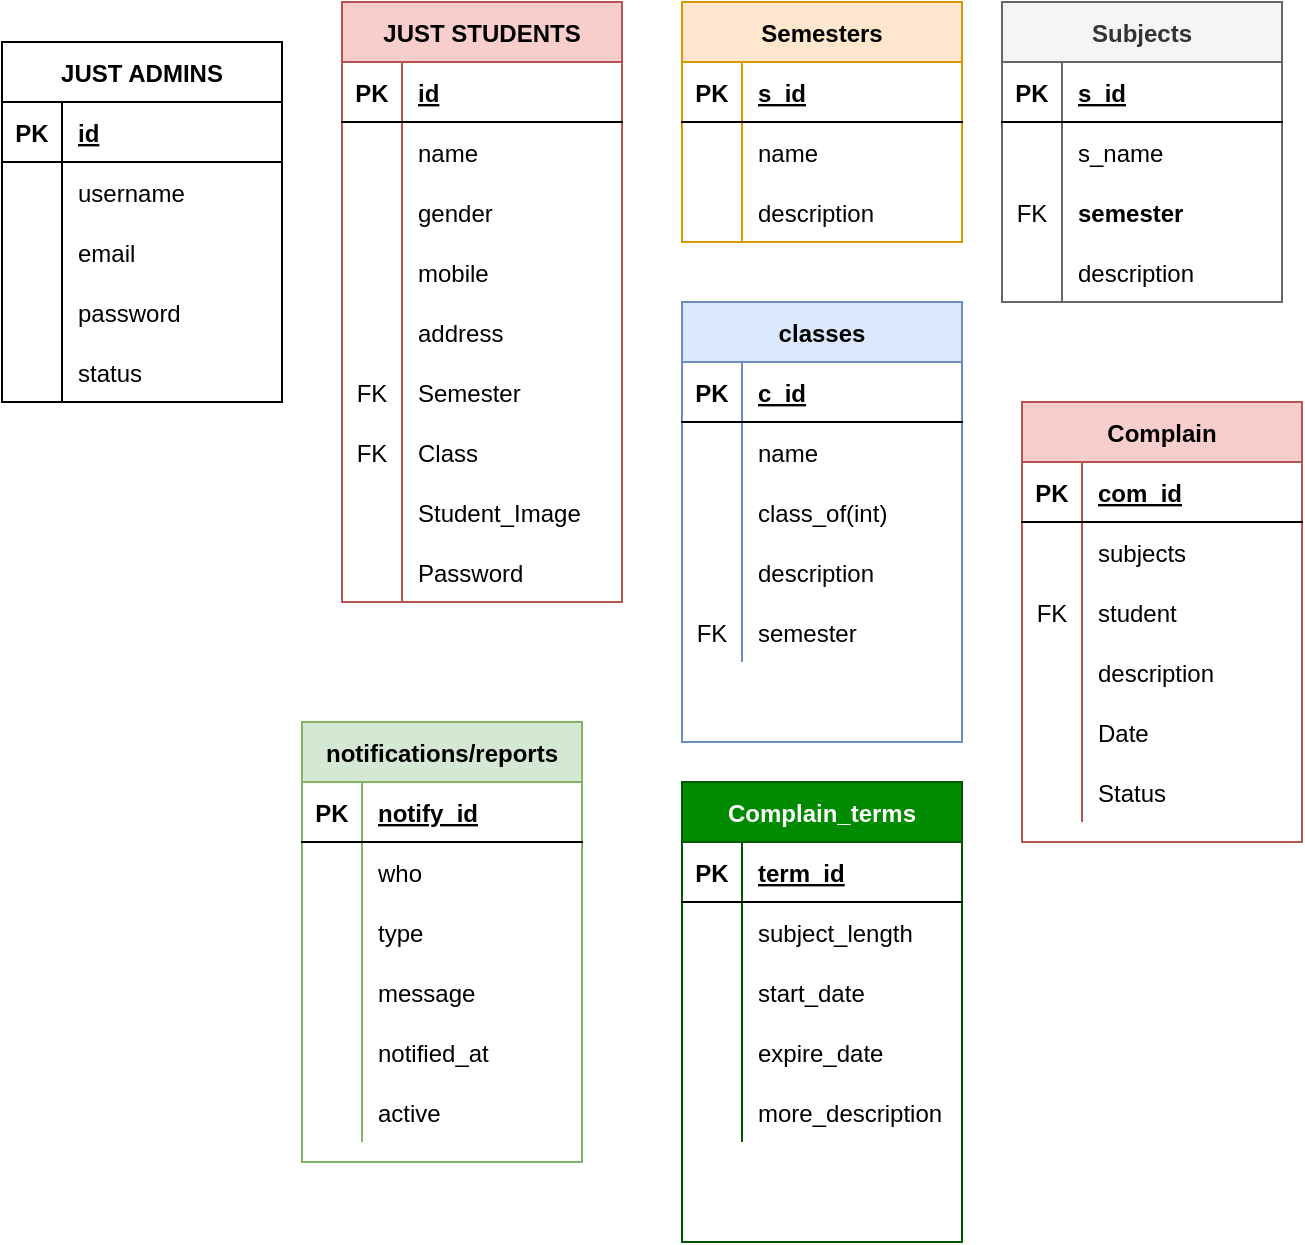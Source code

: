<mxfile version="13.9.9" type="device"><diagram id="S-SalH5EljvXPoSO_zXY" name="Page-1"><mxGraphModel dx="959" dy="417" grid="1" gridSize="10" guides="1" tooltips="1" connect="1" arrows="1" fold="1" page="1" pageScale="1" pageWidth="1920" pageHeight="1200" math="0" shadow="0"><root><mxCell id="0"/><mxCell id="1" parent="0"/><mxCell id="boMuo8fp4sV7BJHLtixJ-1" value="JUST ADMINS" style="shape=table;startSize=30;container=1;collapsible=1;childLayout=tableLayout;fixedRows=1;rowLines=0;fontStyle=1;align=center;resizeLast=1;" vertex="1" parent="1"><mxGeometry x="330" y="160" width="140" height="180" as="geometry"/></mxCell><mxCell id="boMuo8fp4sV7BJHLtixJ-2" value="" style="shape=partialRectangle;collapsible=0;dropTarget=0;pointerEvents=0;fillColor=none;top=0;left=0;bottom=1;right=0;points=[[0,0.5],[1,0.5]];portConstraint=eastwest;" vertex="1" parent="boMuo8fp4sV7BJHLtixJ-1"><mxGeometry y="30" width="140" height="30" as="geometry"/></mxCell><mxCell id="boMuo8fp4sV7BJHLtixJ-3" value="PK" style="shape=partialRectangle;connectable=0;fillColor=none;top=0;left=0;bottom=0;right=0;fontStyle=1;overflow=hidden;" vertex="1" parent="boMuo8fp4sV7BJHLtixJ-2"><mxGeometry width="30" height="30" as="geometry"/></mxCell><mxCell id="boMuo8fp4sV7BJHLtixJ-4" value="id" style="shape=partialRectangle;connectable=0;fillColor=none;top=0;left=0;bottom=0;right=0;align=left;spacingLeft=6;fontStyle=5;overflow=hidden;" vertex="1" parent="boMuo8fp4sV7BJHLtixJ-2"><mxGeometry x="30" width="110" height="30" as="geometry"/></mxCell><mxCell id="boMuo8fp4sV7BJHLtixJ-5" value="" style="shape=partialRectangle;collapsible=0;dropTarget=0;pointerEvents=0;fillColor=none;top=0;left=0;bottom=0;right=0;points=[[0,0.5],[1,0.5]];portConstraint=eastwest;" vertex="1" parent="boMuo8fp4sV7BJHLtixJ-1"><mxGeometry y="60" width="140" height="30" as="geometry"/></mxCell><mxCell id="boMuo8fp4sV7BJHLtixJ-6" value="" style="shape=partialRectangle;connectable=0;fillColor=none;top=0;left=0;bottom=0;right=0;editable=1;overflow=hidden;" vertex="1" parent="boMuo8fp4sV7BJHLtixJ-5"><mxGeometry width="30" height="30" as="geometry"/></mxCell><mxCell id="boMuo8fp4sV7BJHLtixJ-7" value="username" style="shape=partialRectangle;connectable=0;fillColor=none;top=0;left=0;bottom=0;right=0;align=left;spacingLeft=6;overflow=hidden;" vertex="1" parent="boMuo8fp4sV7BJHLtixJ-5"><mxGeometry x="30" width="110" height="30" as="geometry"/></mxCell><mxCell id="boMuo8fp4sV7BJHLtixJ-8" value="" style="shape=partialRectangle;collapsible=0;dropTarget=0;pointerEvents=0;fillColor=none;top=0;left=0;bottom=0;right=0;points=[[0,0.5],[1,0.5]];portConstraint=eastwest;" vertex="1" parent="boMuo8fp4sV7BJHLtixJ-1"><mxGeometry y="90" width="140" height="30" as="geometry"/></mxCell><mxCell id="boMuo8fp4sV7BJHLtixJ-9" value="" style="shape=partialRectangle;connectable=0;fillColor=none;top=0;left=0;bottom=0;right=0;editable=1;overflow=hidden;" vertex="1" parent="boMuo8fp4sV7BJHLtixJ-8"><mxGeometry width="30" height="30" as="geometry"/></mxCell><mxCell id="boMuo8fp4sV7BJHLtixJ-10" value="email" style="shape=partialRectangle;connectable=0;fillColor=none;top=0;left=0;bottom=0;right=0;align=left;spacingLeft=6;overflow=hidden;" vertex="1" parent="boMuo8fp4sV7BJHLtixJ-8"><mxGeometry x="30" width="110" height="30" as="geometry"/></mxCell><mxCell id="boMuo8fp4sV7BJHLtixJ-11" value="" style="shape=partialRectangle;collapsible=0;dropTarget=0;pointerEvents=0;fillColor=none;top=0;left=0;bottom=0;right=0;points=[[0,0.5],[1,0.5]];portConstraint=eastwest;" vertex="1" parent="boMuo8fp4sV7BJHLtixJ-1"><mxGeometry y="120" width="140" height="30" as="geometry"/></mxCell><mxCell id="boMuo8fp4sV7BJHLtixJ-12" value="" style="shape=partialRectangle;connectable=0;fillColor=none;top=0;left=0;bottom=0;right=0;editable=1;overflow=hidden;" vertex="1" parent="boMuo8fp4sV7BJHLtixJ-11"><mxGeometry width="30" height="30" as="geometry"/></mxCell><mxCell id="boMuo8fp4sV7BJHLtixJ-13" value="password" style="shape=partialRectangle;connectable=0;fillColor=none;top=0;left=0;bottom=0;right=0;align=left;spacingLeft=6;overflow=hidden;" vertex="1" parent="boMuo8fp4sV7BJHLtixJ-11"><mxGeometry x="30" width="110" height="30" as="geometry"/></mxCell><mxCell id="boMuo8fp4sV7BJHLtixJ-92" value="" style="shape=partialRectangle;collapsible=0;dropTarget=0;pointerEvents=0;fillColor=none;top=0;left=0;bottom=0;right=0;points=[[0,0.5],[1,0.5]];portConstraint=eastwest;" vertex="1" parent="boMuo8fp4sV7BJHLtixJ-1"><mxGeometry y="150" width="140" height="30" as="geometry"/></mxCell><mxCell id="boMuo8fp4sV7BJHLtixJ-93" value="" style="shape=partialRectangle;connectable=0;fillColor=none;top=0;left=0;bottom=0;right=0;editable=1;overflow=hidden;" vertex="1" parent="boMuo8fp4sV7BJHLtixJ-92"><mxGeometry width="30" height="30" as="geometry"/></mxCell><mxCell id="boMuo8fp4sV7BJHLtixJ-94" value="status" style="shape=partialRectangle;connectable=0;fillColor=none;top=0;left=0;bottom=0;right=0;align=left;spacingLeft=6;overflow=hidden;" vertex="1" parent="boMuo8fp4sV7BJHLtixJ-92"><mxGeometry x="30" width="110" height="30" as="geometry"/></mxCell><mxCell id="boMuo8fp4sV7BJHLtixJ-14" value="JUST STUDENTS" style="shape=table;startSize=30;container=1;collapsible=1;childLayout=tableLayout;fixedRows=1;rowLines=0;fontStyle=1;align=center;resizeLast=1;fillColor=#f8cecc;strokeColor=#b85450;" vertex="1" parent="1"><mxGeometry x="500" y="140" width="140" height="300" as="geometry"/></mxCell><mxCell id="boMuo8fp4sV7BJHLtixJ-15" value="" style="shape=partialRectangle;collapsible=0;dropTarget=0;pointerEvents=0;fillColor=none;top=0;left=0;bottom=1;right=0;points=[[0,0.5],[1,0.5]];portConstraint=eastwest;" vertex="1" parent="boMuo8fp4sV7BJHLtixJ-14"><mxGeometry y="30" width="140" height="30" as="geometry"/></mxCell><mxCell id="boMuo8fp4sV7BJHLtixJ-16" value="PK" style="shape=partialRectangle;connectable=0;fillColor=none;top=0;left=0;bottom=0;right=0;fontStyle=1;overflow=hidden;" vertex="1" parent="boMuo8fp4sV7BJHLtixJ-15"><mxGeometry width="30" height="30" as="geometry"/></mxCell><mxCell id="boMuo8fp4sV7BJHLtixJ-17" value="id" style="shape=partialRectangle;connectable=0;fillColor=none;top=0;left=0;bottom=0;right=0;align=left;spacingLeft=6;fontStyle=5;overflow=hidden;" vertex="1" parent="boMuo8fp4sV7BJHLtixJ-15"><mxGeometry x="30" width="110" height="30" as="geometry"/></mxCell><mxCell id="boMuo8fp4sV7BJHLtixJ-18" value="" style="shape=partialRectangle;collapsible=0;dropTarget=0;pointerEvents=0;fillColor=none;top=0;left=0;bottom=0;right=0;points=[[0,0.5],[1,0.5]];portConstraint=eastwest;" vertex="1" parent="boMuo8fp4sV7BJHLtixJ-14"><mxGeometry y="60" width="140" height="30" as="geometry"/></mxCell><mxCell id="boMuo8fp4sV7BJHLtixJ-19" value="" style="shape=partialRectangle;connectable=0;fillColor=none;top=0;left=0;bottom=0;right=0;editable=1;overflow=hidden;" vertex="1" parent="boMuo8fp4sV7BJHLtixJ-18"><mxGeometry width="30" height="30" as="geometry"/></mxCell><mxCell id="boMuo8fp4sV7BJHLtixJ-20" value="name" style="shape=partialRectangle;connectable=0;fillColor=none;top=0;left=0;bottom=0;right=0;align=left;spacingLeft=6;overflow=hidden;" vertex="1" parent="boMuo8fp4sV7BJHLtixJ-18"><mxGeometry x="30" width="110" height="30" as="geometry"/></mxCell><mxCell id="boMuo8fp4sV7BJHLtixJ-21" value="" style="shape=partialRectangle;collapsible=0;dropTarget=0;pointerEvents=0;fillColor=none;top=0;left=0;bottom=0;right=0;points=[[0,0.5],[1,0.5]];portConstraint=eastwest;" vertex="1" parent="boMuo8fp4sV7BJHLtixJ-14"><mxGeometry y="90" width="140" height="30" as="geometry"/></mxCell><mxCell id="boMuo8fp4sV7BJHLtixJ-22" value="" style="shape=partialRectangle;connectable=0;fillColor=none;top=0;left=0;bottom=0;right=0;editable=1;overflow=hidden;" vertex="1" parent="boMuo8fp4sV7BJHLtixJ-21"><mxGeometry width="30" height="30" as="geometry"/></mxCell><mxCell id="boMuo8fp4sV7BJHLtixJ-23" value="gender" style="shape=partialRectangle;connectable=0;fillColor=none;top=0;left=0;bottom=0;right=0;align=left;spacingLeft=6;overflow=hidden;" vertex="1" parent="boMuo8fp4sV7BJHLtixJ-21"><mxGeometry x="30" width="110" height="30" as="geometry"/></mxCell><mxCell id="boMuo8fp4sV7BJHLtixJ-24" value="" style="shape=partialRectangle;collapsible=0;dropTarget=0;pointerEvents=0;fillColor=none;top=0;left=0;bottom=0;right=0;points=[[0,0.5],[1,0.5]];portConstraint=eastwest;" vertex="1" parent="boMuo8fp4sV7BJHLtixJ-14"><mxGeometry y="120" width="140" height="30" as="geometry"/></mxCell><mxCell id="boMuo8fp4sV7BJHLtixJ-25" value="" style="shape=partialRectangle;connectable=0;fillColor=none;top=0;left=0;bottom=0;right=0;editable=1;overflow=hidden;" vertex="1" parent="boMuo8fp4sV7BJHLtixJ-24"><mxGeometry width="30" height="30" as="geometry"/></mxCell><mxCell id="boMuo8fp4sV7BJHLtixJ-26" value="mobile" style="shape=partialRectangle;connectable=0;fillColor=none;top=0;left=0;bottom=0;right=0;align=left;spacingLeft=6;overflow=hidden;" vertex="1" parent="boMuo8fp4sV7BJHLtixJ-24"><mxGeometry x="30" width="110" height="30" as="geometry"/></mxCell><mxCell id="boMuo8fp4sV7BJHLtixJ-98" value="" style="shape=partialRectangle;collapsible=0;dropTarget=0;pointerEvents=0;fillColor=none;top=0;left=0;bottom=0;right=0;points=[[0,0.5],[1,0.5]];portConstraint=eastwest;" vertex="1" parent="boMuo8fp4sV7BJHLtixJ-14"><mxGeometry y="150" width="140" height="30" as="geometry"/></mxCell><mxCell id="boMuo8fp4sV7BJHLtixJ-99" value="" style="shape=partialRectangle;connectable=0;fillColor=none;top=0;left=0;bottom=0;right=0;editable=1;overflow=hidden;" vertex="1" parent="boMuo8fp4sV7BJHLtixJ-98"><mxGeometry width="30" height="30" as="geometry"/></mxCell><mxCell id="boMuo8fp4sV7BJHLtixJ-100" value="address" style="shape=partialRectangle;connectable=0;fillColor=none;top=0;left=0;bottom=0;right=0;align=left;spacingLeft=6;overflow=hidden;" vertex="1" parent="boMuo8fp4sV7BJHLtixJ-98"><mxGeometry x="30" width="110" height="30" as="geometry"/></mxCell><mxCell id="boMuo8fp4sV7BJHLtixJ-101" value="" style="shape=partialRectangle;collapsible=0;dropTarget=0;pointerEvents=0;fillColor=none;top=0;left=0;bottom=0;right=0;points=[[0,0.5],[1,0.5]];portConstraint=eastwest;" vertex="1" parent="boMuo8fp4sV7BJHLtixJ-14"><mxGeometry y="180" width="140" height="30" as="geometry"/></mxCell><mxCell id="boMuo8fp4sV7BJHLtixJ-102" value="FK" style="shape=partialRectangle;connectable=0;fillColor=none;top=0;left=0;bottom=0;right=0;editable=1;overflow=hidden;" vertex="1" parent="boMuo8fp4sV7BJHLtixJ-101"><mxGeometry width="30" height="30" as="geometry"/></mxCell><mxCell id="boMuo8fp4sV7BJHLtixJ-103" value="Semester" style="shape=partialRectangle;connectable=0;fillColor=none;top=0;left=0;bottom=0;right=0;align=left;spacingLeft=6;overflow=hidden;" vertex="1" parent="boMuo8fp4sV7BJHLtixJ-101"><mxGeometry x="30" width="110" height="30" as="geometry"/></mxCell><mxCell id="boMuo8fp4sV7BJHLtixJ-104" value="" style="shape=partialRectangle;collapsible=0;dropTarget=0;pointerEvents=0;fillColor=none;top=0;left=0;bottom=0;right=0;points=[[0,0.5],[1,0.5]];portConstraint=eastwest;" vertex="1" parent="boMuo8fp4sV7BJHLtixJ-14"><mxGeometry y="210" width="140" height="30" as="geometry"/></mxCell><mxCell id="boMuo8fp4sV7BJHLtixJ-105" value="FK" style="shape=partialRectangle;connectable=0;fillColor=none;top=0;left=0;bottom=0;right=0;editable=1;overflow=hidden;" vertex="1" parent="boMuo8fp4sV7BJHLtixJ-104"><mxGeometry width="30" height="30" as="geometry"/></mxCell><mxCell id="boMuo8fp4sV7BJHLtixJ-106" value="Class" style="shape=partialRectangle;connectable=0;fillColor=none;top=0;left=0;bottom=0;right=0;align=left;spacingLeft=6;overflow=hidden;" vertex="1" parent="boMuo8fp4sV7BJHLtixJ-104"><mxGeometry x="30" width="110" height="30" as="geometry"/></mxCell><mxCell id="boMuo8fp4sV7BJHLtixJ-107" value="" style="shape=partialRectangle;collapsible=0;dropTarget=0;pointerEvents=0;fillColor=none;top=0;left=0;bottom=0;right=0;points=[[0,0.5],[1,0.5]];portConstraint=eastwest;" vertex="1" parent="boMuo8fp4sV7BJHLtixJ-14"><mxGeometry y="240" width="140" height="30" as="geometry"/></mxCell><mxCell id="boMuo8fp4sV7BJHLtixJ-108" value="" style="shape=partialRectangle;connectable=0;fillColor=none;top=0;left=0;bottom=0;right=0;editable=1;overflow=hidden;" vertex="1" parent="boMuo8fp4sV7BJHLtixJ-107"><mxGeometry width="30" height="30" as="geometry"/></mxCell><mxCell id="boMuo8fp4sV7BJHLtixJ-109" value="Student_Image" style="shape=partialRectangle;connectable=0;fillColor=none;top=0;left=0;bottom=0;right=0;align=left;spacingLeft=6;overflow=hidden;" vertex="1" parent="boMuo8fp4sV7BJHLtixJ-107"><mxGeometry x="30" width="110" height="30" as="geometry"/></mxCell><mxCell id="boMuo8fp4sV7BJHLtixJ-110" value="" style="shape=partialRectangle;collapsible=0;dropTarget=0;pointerEvents=0;fillColor=none;top=0;left=0;bottom=0;right=0;points=[[0,0.5],[1,0.5]];portConstraint=eastwest;" vertex="1" parent="boMuo8fp4sV7BJHLtixJ-14"><mxGeometry y="270" width="140" height="30" as="geometry"/></mxCell><mxCell id="boMuo8fp4sV7BJHLtixJ-111" value="" style="shape=partialRectangle;connectable=0;fillColor=none;top=0;left=0;bottom=0;right=0;editable=1;overflow=hidden;" vertex="1" parent="boMuo8fp4sV7BJHLtixJ-110"><mxGeometry width="30" height="30" as="geometry"/></mxCell><mxCell id="boMuo8fp4sV7BJHLtixJ-112" value="Password" style="shape=partialRectangle;connectable=0;fillColor=none;top=0;left=0;bottom=0;right=0;align=left;spacingLeft=6;overflow=hidden;" vertex="1" parent="boMuo8fp4sV7BJHLtixJ-110"><mxGeometry x="30" width="110" height="30" as="geometry"/></mxCell><mxCell id="boMuo8fp4sV7BJHLtixJ-27" value="Semesters" style="shape=table;startSize=30;container=1;collapsible=1;childLayout=tableLayout;fixedRows=1;rowLines=0;fontStyle=1;align=center;resizeLast=1;fillColor=#ffe6cc;strokeColor=#d79b00;" vertex="1" parent="1"><mxGeometry x="670" y="140" width="140" height="120" as="geometry"/></mxCell><mxCell id="boMuo8fp4sV7BJHLtixJ-28" value="" style="shape=partialRectangle;collapsible=0;dropTarget=0;pointerEvents=0;fillColor=none;top=0;left=0;bottom=1;right=0;points=[[0,0.5],[1,0.5]];portConstraint=eastwest;" vertex="1" parent="boMuo8fp4sV7BJHLtixJ-27"><mxGeometry y="30" width="140" height="30" as="geometry"/></mxCell><mxCell id="boMuo8fp4sV7BJHLtixJ-29" value="PK" style="shape=partialRectangle;connectable=0;fillColor=none;top=0;left=0;bottom=0;right=0;fontStyle=1;overflow=hidden;" vertex="1" parent="boMuo8fp4sV7BJHLtixJ-28"><mxGeometry width="30" height="30" as="geometry"/></mxCell><mxCell id="boMuo8fp4sV7BJHLtixJ-30" value="s_id" style="shape=partialRectangle;connectable=0;fillColor=none;top=0;left=0;bottom=0;right=0;align=left;spacingLeft=6;fontStyle=5;overflow=hidden;" vertex="1" parent="boMuo8fp4sV7BJHLtixJ-28"><mxGeometry x="30" width="110" height="30" as="geometry"/></mxCell><mxCell id="boMuo8fp4sV7BJHLtixJ-31" value="" style="shape=partialRectangle;collapsible=0;dropTarget=0;pointerEvents=0;fillColor=none;top=0;left=0;bottom=0;right=0;points=[[0,0.5],[1,0.5]];portConstraint=eastwest;" vertex="1" parent="boMuo8fp4sV7BJHLtixJ-27"><mxGeometry y="60" width="140" height="30" as="geometry"/></mxCell><mxCell id="boMuo8fp4sV7BJHLtixJ-32" value="" style="shape=partialRectangle;connectable=0;fillColor=none;top=0;left=0;bottom=0;right=0;editable=1;overflow=hidden;" vertex="1" parent="boMuo8fp4sV7BJHLtixJ-31"><mxGeometry width="30" height="30" as="geometry"/></mxCell><mxCell id="boMuo8fp4sV7BJHLtixJ-33" value="name" style="shape=partialRectangle;connectable=0;fillColor=none;top=0;left=0;bottom=0;right=0;align=left;spacingLeft=6;overflow=hidden;" vertex="1" parent="boMuo8fp4sV7BJHLtixJ-31"><mxGeometry x="30" width="110" height="30" as="geometry"/></mxCell><mxCell id="boMuo8fp4sV7BJHLtixJ-34" value="" style="shape=partialRectangle;collapsible=0;dropTarget=0;pointerEvents=0;fillColor=none;top=0;left=0;bottom=0;right=0;points=[[0,0.5],[1,0.5]];portConstraint=eastwest;" vertex="1" parent="boMuo8fp4sV7BJHLtixJ-27"><mxGeometry y="90" width="140" height="30" as="geometry"/></mxCell><mxCell id="boMuo8fp4sV7BJHLtixJ-35" value="" style="shape=partialRectangle;connectable=0;fillColor=none;top=0;left=0;bottom=0;right=0;editable=1;overflow=hidden;" vertex="1" parent="boMuo8fp4sV7BJHLtixJ-34"><mxGeometry width="30" height="30" as="geometry"/></mxCell><mxCell id="boMuo8fp4sV7BJHLtixJ-36" value="description" style="shape=partialRectangle;connectable=0;fillColor=none;top=0;left=0;bottom=0;right=0;align=left;spacingLeft=6;overflow=hidden;" vertex="1" parent="boMuo8fp4sV7BJHLtixJ-34"><mxGeometry x="30" width="110" height="30" as="geometry"/></mxCell><mxCell id="boMuo8fp4sV7BJHLtixJ-40" value="Subjects" style="shape=table;startSize=30;container=1;collapsible=1;childLayout=tableLayout;fixedRows=1;rowLines=0;fontStyle=1;align=center;resizeLast=1;fillColor=#f5f5f5;strokeColor=#666666;fontColor=#333333;" vertex="1" parent="1"><mxGeometry x="830" y="140" width="140" height="150" as="geometry"/></mxCell><mxCell id="boMuo8fp4sV7BJHLtixJ-41" value="" style="shape=partialRectangle;collapsible=0;dropTarget=0;pointerEvents=0;fillColor=none;top=0;left=0;bottom=1;right=0;points=[[0,0.5],[1,0.5]];portConstraint=eastwest;" vertex="1" parent="boMuo8fp4sV7BJHLtixJ-40"><mxGeometry y="30" width="140" height="30" as="geometry"/></mxCell><mxCell id="boMuo8fp4sV7BJHLtixJ-42" value="PK" style="shape=partialRectangle;connectable=0;fillColor=none;top=0;left=0;bottom=0;right=0;fontStyle=1;overflow=hidden;" vertex="1" parent="boMuo8fp4sV7BJHLtixJ-41"><mxGeometry width="30" height="30" as="geometry"/></mxCell><mxCell id="boMuo8fp4sV7BJHLtixJ-43" value="s_id" style="shape=partialRectangle;connectable=0;fillColor=none;top=0;left=0;bottom=0;right=0;align=left;spacingLeft=6;fontStyle=5;overflow=hidden;" vertex="1" parent="boMuo8fp4sV7BJHLtixJ-41"><mxGeometry x="30" width="110" height="30" as="geometry"/></mxCell><mxCell id="boMuo8fp4sV7BJHLtixJ-44" value="" style="shape=partialRectangle;collapsible=0;dropTarget=0;pointerEvents=0;fillColor=none;top=0;left=0;bottom=0;right=0;points=[[0,0.5],[1,0.5]];portConstraint=eastwest;" vertex="1" parent="boMuo8fp4sV7BJHLtixJ-40"><mxGeometry y="60" width="140" height="30" as="geometry"/></mxCell><mxCell id="boMuo8fp4sV7BJHLtixJ-45" value="" style="shape=partialRectangle;connectable=0;fillColor=none;top=0;left=0;bottom=0;right=0;editable=1;overflow=hidden;" vertex="1" parent="boMuo8fp4sV7BJHLtixJ-44"><mxGeometry width="30" height="30" as="geometry"/></mxCell><mxCell id="boMuo8fp4sV7BJHLtixJ-46" value="s_name" style="shape=partialRectangle;connectable=0;fillColor=none;top=0;left=0;bottom=0;right=0;align=left;spacingLeft=6;overflow=hidden;" vertex="1" parent="boMuo8fp4sV7BJHLtixJ-44"><mxGeometry x="30" width="110" height="30" as="geometry"/></mxCell><mxCell id="boMuo8fp4sV7BJHLtixJ-47" value="" style="shape=partialRectangle;collapsible=0;dropTarget=0;pointerEvents=0;fillColor=none;top=0;left=0;bottom=0;right=0;points=[[0,0.5],[1,0.5]];portConstraint=eastwest;" vertex="1" parent="boMuo8fp4sV7BJHLtixJ-40"><mxGeometry y="90" width="140" height="30" as="geometry"/></mxCell><mxCell id="boMuo8fp4sV7BJHLtixJ-48" value="FK" style="shape=partialRectangle;connectable=0;fillColor=none;top=0;left=0;bottom=0;right=0;editable=1;overflow=hidden;" vertex="1" parent="boMuo8fp4sV7BJHLtixJ-47"><mxGeometry width="30" height="30" as="geometry"/></mxCell><mxCell id="boMuo8fp4sV7BJHLtixJ-49" value="semester" style="shape=partialRectangle;connectable=0;fillColor=none;top=0;left=0;bottom=0;right=0;align=left;spacingLeft=6;overflow=hidden;fontStyle=1" vertex="1" parent="boMuo8fp4sV7BJHLtixJ-47"><mxGeometry x="30" width="110" height="30" as="geometry"/></mxCell><mxCell id="boMuo8fp4sV7BJHLtixJ-126" value="" style="shape=partialRectangle;collapsible=0;dropTarget=0;pointerEvents=0;fillColor=none;top=0;left=0;bottom=0;right=0;points=[[0,0.5],[1,0.5]];portConstraint=eastwest;" vertex="1" parent="boMuo8fp4sV7BJHLtixJ-40"><mxGeometry y="120" width="140" height="30" as="geometry"/></mxCell><mxCell id="boMuo8fp4sV7BJHLtixJ-127" value="" style="shape=partialRectangle;connectable=0;fillColor=none;top=0;left=0;bottom=0;right=0;editable=1;overflow=hidden;" vertex="1" parent="boMuo8fp4sV7BJHLtixJ-126"><mxGeometry width="30" height="30" as="geometry"/></mxCell><mxCell id="boMuo8fp4sV7BJHLtixJ-128" value="description" style="shape=partialRectangle;connectable=0;fillColor=none;top=0;left=0;bottom=0;right=0;align=left;spacingLeft=6;overflow=hidden;" vertex="1" parent="boMuo8fp4sV7BJHLtixJ-126"><mxGeometry x="30" width="110" height="30" as="geometry"/></mxCell><mxCell id="boMuo8fp4sV7BJHLtixJ-79" value="Complain" style="shape=table;startSize=30;container=1;collapsible=1;childLayout=tableLayout;fixedRows=1;rowLines=0;fontStyle=1;align=center;resizeLast=1;fillColor=#f8cecc;strokeColor=#b85450;" vertex="1" parent="1"><mxGeometry x="840" y="340" width="140" height="220" as="geometry"/></mxCell><mxCell id="boMuo8fp4sV7BJHLtixJ-80" value="" style="shape=partialRectangle;collapsible=0;dropTarget=0;pointerEvents=0;fillColor=none;top=0;left=0;bottom=1;right=0;points=[[0,0.5],[1,0.5]];portConstraint=eastwest;" vertex="1" parent="boMuo8fp4sV7BJHLtixJ-79"><mxGeometry y="30" width="140" height="30" as="geometry"/></mxCell><mxCell id="boMuo8fp4sV7BJHLtixJ-81" value="PK" style="shape=partialRectangle;connectable=0;fillColor=none;top=0;left=0;bottom=0;right=0;fontStyle=1;overflow=hidden;" vertex="1" parent="boMuo8fp4sV7BJHLtixJ-80"><mxGeometry width="30" height="30" as="geometry"/></mxCell><mxCell id="boMuo8fp4sV7BJHLtixJ-82" value="com_id" style="shape=partialRectangle;connectable=0;fillColor=none;top=0;left=0;bottom=0;right=0;align=left;spacingLeft=6;fontStyle=5;overflow=hidden;" vertex="1" parent="boMuo8fp4sV7BJHLtixJ-80"><mxGeometry x="30" width="110" height="30" as="geometry"/></mxCell><mxCell id="boMuo8fp4sV7BJHLtixJ-83" value="" style="shape=partialRectangle;collapsible=0;dropTarget=0;pointerEvents=0;fillColor=none;top=0;left=0;bottom=0;right=0;points=[[0,0.5],[1,0.5]];portConstraint=eastwest;" vertex="1" parent="boMuo8fp4sV7BJHLtixJ-79"><mxGeometry y="60" width="140" height="30" as="geometry"/></mxCell><mxCell id="boMuo8fp4sV7BJHLtixJ-84" value="" style="shape=partialRectangle;connectable=0;fillColor=none;top=0;left=0;bottom=0;right=0;editable=1;overflow=hidden;" vertex="1" parent="boMuo8fp4sV7BJHLtixJ-83"><mxGeometry width="30" height="30" as="geometry"/></mxCell><mxCell id="boMuo8fp4sV7BJHLtixJ-85" value="subjects" style="shape=partialRectangle;connectable=0;fillColor=none;top=0;left=0;bottom=0;right=0;align=left;spacingLeft=6;overflow=hidden;" vertex="1" parent="boMuo8fp4sV7BJHLtixJ-83"><mxGeometry x="30" width="110" height="30" as="geometry"/></mxCell><mxCell id="boMuo8fp4sV7BJHLtixJ-86" value="" style="shape=partialRectangle;collapsible=0;dropTarget=0;pointerEvents=0;fillColor=none;top=0;left=0;bottom=0;right=0;points=[[0,0.5],[1,0.5]];portConstraint=eastwest;" vertex="1" parent="boMuo8fp4sV7BJHLtixJ-79"><mxGeometry y="90" width="140" height="30" as="geometry"/></mxCell><mxCell id="boMuo8fp4sV7BJHLtixJ-87" value="FK" style="shape=partialRectangle;connectable=0;fillColor=none;top=0;left=0;bottom=0;right=0;editable=1;overflow=hidden;" vertex="1" parent="boMuo8fp4sV7BJHLtixJ-86"><mxGeometry width="30" height="30" as="geometry"/></mxCell><mxCell id="boMuo8fp4sV7BJHLtixJ-88" value="student" style="shape=partialRectangle;connectable=0;fillColor=none;top=0;left=0;bottom=0;right=0;align=left;spacingLeft=6;overflow=hidden;" vertex="1" parent="boMuo8fp4sV7BJHLtixJ-86"><mxGeometry x="30" width="110" height="30" as="geometry"/></mxCell><mxCell id="boMuo8fp4sV7BJHLtixJ-89" value="" style="shape=partialRectangle;collapsible=0;dropTarget=0;pointerEvents=0;fillColor=none;top=0;left=0;bottom=0;right=0;points=[[0,0.5],[1,0.5]];portConstraint=eastwest;" vertex="1" parent="boMuo8fp4sV7BJHLtixJ-79"><mxGeometry y="120" width="140" height="30" as="geometry"/></mxCell><mxCell id="boMuo8fp4sV7BJHLtixJ-90" value="" style="shape=partialRectangle;connectable=0;fillColor=none;top=0;left=0;bottom=0;right=0;editable=1;overflow=hidden;" vertex="1" parent="boMuo8fp4sV7BJHLtixJ-89"><mxGeometry width="30" height="30" as="geometry"/></mxCell><mxCell id="boMuo8fp4sV7BJHLtixJ-91" value="description" style="shape=partialRectangle;connectable=0;fillColor=none;top=0;left=0;bottom=0;right=0;align=left;spacingLeft=6;overflow=hidden;" vertex="1" parent="boMuo8fp4sV7BJHLtixJ-89"><mxGeometry x="30" width="110" height="30" as="geometry"/></mxCell><mxCell id="boMuo8fp4sV7BJHLtixJ-170" value="" style="shape=partialRectangle;collapsible=0;dropTarget=0;pointerEvents=0;fillColor=none;top=0;left=0;bottom=0;right=0;points=[[0,0.5],[1,0.5]];portConstraint=eastwest;" vertex="1" parent="boMuo8fp4sV7BJHLtixJ-79"><mxGeometry y="150" width="140" height="30" as="geometry"/></mxCell><mxCell id="boMuo8fp4sV7BJHLtixJ-171" value="" style="shape=partialRectangle;connectable=0;fillColor=none;top=0;left=0;bottom=0;right=0;editable=1;overflow=hidden;" vertex="1" parent="boMuo8fp4sV7BJHLtixJ-170"><mxGeometry width="30" height="30" as="geometry"/></mxCell><mxCell id="boMuo8fp4sV7BJHLtixJ-172" value="Date" style="shape=partialRectangle;connectable=0;fillColor=none;top=0;left=0;bottom=0;right=0;align=left;spacingLeft=6;overflow=hidden;" vertex="1" parent="boMuo8fp4sV7BJHLtixJ-170"><mxGeometry x="30" width="110" height="30" as="geometry"/></mxCell><mxCell id="boMuo8fp4sV7BJHLtixJ-173" value="" style="shape=partialRectangle;collapsible=0;dropTarget=0;pointerEvents=0;fillColor=none;top=0;left=0;bottom=0;right=0;points=[[0,0.5],[1,0.5]];portConstraint=eastwest;" vertex="1" parent="boMuo8fp4sV7BJHLtixJ-79"><mxGeometry y="180" width="140" height="30" as="geometry"/></mxCell><mxCell id="boMuo8fp4sV7BJHLtixJ-174" value="" style="shape=partialRectangle;connectable=0;fillColor=none;top=0;left=0;bottom=0;right=0;editable=1;overflow=hidden;" vertex="1" parent="boMuo8fp4sV7BJHLtixJ-173"><mxGeometry width="30" height="30" as="geometry"/></mxCell><mxCell id="boMuo8fp4sV7BJHLtixJ-175" value="Status" style="shape=partialRectangle;connectable=0;fillColor=none;top=0;left=0;bottom=0;right=0;align=left;spacingLeft=6;overflow=hidden;" vertex="1" parent="boMuo8fp4sV7BJHLtixJ-173"><mxGeometry x="30" width="110" height="30" as="geometry"/></mxCell><mxCell id="boMuo8fp4sV7BJHLtixJ-113" value="classes" style="shape=table;startSize=30;container=1;collapsible=1;childLayout=tableLayout;fixedRows=1;rowLines=0;fontStyle=1;align=center;resizeLast=1;fillColor=#dae8fc;strokeColor=#6c8ebf;" vertex="1" parent="1"><mxGeometry x="670" y="290" width="140" height="220" as="geometry"/></mxCell><mxCell id="boMuo8fp4sV7BJHLtixJ-114" value="" style="shape=partialRectangle;collapsible=0;dropTarget=0;pointerEvents=0;fillColor=none;top=0;left=0;bottom=1;right=0;points=[[0,0.5],[1,0.5]];portConstraint=eastwest;" vertex="1" parent="boMuo8fp4sV7BJHLtixJ-113"><mxGeometry y="30" width="140" height="30" as="geometry"/></mxCell><mxCell id="boMuo8fp4sV7BJHLtixJ-115" value="PK" style="shape=partialRectangle;connectable=0;fillColor=none;top=0;left=0;bottom=0;right=0;fontStyle=1;overflow=hidden;" vertex="1" parent="boMuo8fp4sV7BJHLtixJ-114"><mxGeometry width="30" height="30" as="geometry"/></mxCell><mxCell id="boMuo8fp4sV7BJHLtixJ-116" value="c_id" style="shape=partialRectangle;connectable=0;fillColor=none;top=0;left=0;bottom=0;right=0;align=left;spacingLeft=6;fontStyle=5;overflow=hidden;" vertex="1" parent="boMuo8fp4sV7BJHLtixJ-114"><mxGeometry x="30" width="110" height="30" as="geometry"/></mxCell><mxCell id="boMuo8fp4sV7BJHLtixJ-117" value="" style="shape=partialRectangle;collapsible=0;dropTarget=0;pointerEvents=0;fillColor=none;top=0;left=0;bottom=0;right=0;points=[[0,0.5],[1,0.5]];portConstraint=eastwest;" vertex="1" parent="boMuo8fp4sV7BJHLtixJ-113"><mxGeometry y="60" width="140" height="30" as="geometry"/></mxCell><mxCell id="boMuo8fp4sV7BJHLtixJ-118" value="" style="shape=partialRectangle;connectable=0;fillColor=none;top=0;left=0;bottom=0;right=0;editable=1;overflow=hidden;" vertex="1" parent="boMuo8fp4sV7BJHLtixJ-117"><mxGeometry width="30" height="30" as="geometry"/></mxCell><mxCell id="boMuo8fp4sV7BJHLtixJ-119" value="name" style="shape=partialRectangle;connectable=0;fillColor=none;top=0;left=0;bottom=0;right=0;align=left;spacingLeft=6;overflow=hidden;" vertex="1" parent="boMuo8fp4sV7BJHLtixJ-117"><mxGeometry x="30" width="110" height="30" as="geometry"/></mxCell><mxCell id="boMuo8fp4sV7BJHLtixJ-120" value="" style="shape=partialRectangle;collapsible=0;dropTarget=0;pointerEvents=0;fillColor=none;top=0;left=0;bottom=0;right=0;points=[[0,0.5],[1,0.5]];portConstraint=eastwest;" vertex="1" parent="boMuo8fp4sV7BJHLtixJ-113"><mxGeometry y="90" width="140" height="30" as="geometry"/></mxCell><mxCell id="boMuo8fp4sV7BJHLtixJ-121" value="" style="shape=partialRectangle;connectable=0;fillColor=none;top=0;left=0;bottom=0;right=0;editable=1;overflow=hidden;" vertex="1" parent="boMuo8fp4sV7BJHLtixJ-120"><mxGeometry width="30" height="30" as="geometry"/></mxCell><mxCell id="boMuo8fp4sV7BJHLtixJ-122" value="class_of(int)" style="shape=partialRectangle;connectable=0;fillColor=none;top=0;left=0;bottom=0;right=0;align=left;spacingLeft=6;overflow=hidden;" vertex="1" parent="boMuo8fp4sV7BJHLtixJ-120"><mxGeometry x="30" width="110" height="30" as="geometry"/></mxCell><mxCell id="boMuo8fp4sV7BJHLtixJ-123" value="" style="shape=partialRectangle;collapsible=0;dropTarget=0;pointerEvents=0;fillColor=none;top=0;left=0;bottom=0;right=0;points=[[0,0.5],[1,0.5]];portConstraint=eastwest;" vertex="1" parent="boMuo8fp4sV7BJHLtixJ-113"><mxGeometry y="120" width="140" height="30" as="geometry"/></mxCell><mxCell id="boMuo8fp4sV7BJHLtixJ-124" value="" style="shape=partialRectangle;connectable=0;fillColor=none;top=0;left=0;bottom=0;right=0;editable=1;overflow=hidden;" vertex="1" parent="boMuo8fp4sV7BJHLtixJ-123"><mxGeometry width="30" height="30" as="geometry"/></mxCell><mxCell id="boMuo8fp4sV7BJHLtixJ-125" value="description" style="shape=partialRectangle;connectable=0;fillColor=none;top=0;left=0;bottom=0;right=0;align=left;spacingLeft=6;overflow=hidden;" vertex="1" parent="boMuo8fp4sV7BJHLtixJ-123"><mxGeometry x="30" width="110" height="30" as="geometry"/></mxCell><mxCell id="boMuo8fp4sV7BJHLtixJ-167" value="" style="shape=partialRectangle;collapsible=0;dropTarget=0;pointerEvents=0;fillColor=none;top=0;left=0;bottom=0;right=0;points=[[0,0.5],[1,0.5]];portConstraint=eastwest;" vertex="1" parent="boMuo8fp4sV7BJHLtixJ-113"><mxGeometry y="150" width="140" height="30" as="geometry"/></mxCell><mxCell id="boMuo8fp4sV7BJHLtixJ-168" value="FK" style="shape=partialRectangle;connectable=0;fillColor=none;top=0;left=0;bottom=0;right=0;editable=1;overflow=hidden;" vertex="1" parent="boMuo8fp4sV7BJHLtixJ-167"><mxGeometry width="30" height="30" as="geometry"/></mxCell><mxCell id="boMuo8fp4sV7BJHLtixJ-169" value="semester" style="shape=partialRectangle;connectable=0;fillColor=none;top=0;left=0;bottom=0;right=0;align=left;spacingLeft=6;overflow=hidden;" vertex="1" parent="boMuo8fp4sV7BJHLtixJ-167"><mxGeometry x="30" width="110" height="30" as="geometry"/></mxCell><mxCell id="boMuo8fp4sV7BJHLtixJ-129" value="Complain_terms" style="shape=table;startSize=30;container=1;collapsible=1;childLayout=tableLayout;fixedRows=1;rowLines=0;fontStyle=1;align=center;resizeLast=1;fillColor=#008a00;strokeColor=#005700;fontColor=#ffffff;" vertex="1" parent="1"><mxGeometry x="670" y="530" width="140" height="230" as="geometry"/></mxCell><mxCell id="boMuo8fp4sV7BJHLtixJ-130" value="" style="shape=partialRectangle;collapsible=0;dropTarget=0;pointerEvents=0;fillColor=none;top=0;left=0;bottom=1;right=0;points=[[0,0.5],[1,0.5]];portConstraint=eastwest;" vertex="1" parent="boMuo8fp4sV7BJHLtixJ-129"><mxGeometry y="30" width="140" height="30" as="geometry"/></mxCell><mxCell id="boMuo8fp4sV7BJHLtixJ-131" value="PK" style="shape=partialRectangle;connectable=0;fillColor=none;top=0;left=0;bottom=0;right=0;fontStyle=1;overflow=hidden;" vertex="1" parent="boMuo8fp4sV7BJHLtixJ-130"><mxGeometry width="30" height="30" as="geometry"/></mxCell><mxCell id="boMuo8fp4sV7BJHLtixJ-132" value="term_id" style="shape=partialRectangle;connectable=0;fillColor=none;top=0;left=0;bottom=0;right=0;align=left;spacingLeft=6;fontStyle=5;overflow=hidden;" vertex="1" parent="boMuo8fp4sV7BJHLtixJ-130"><mxGeometry x="30" width="110" height="30" as="geometry"/></mxCell><mxCell id="boMuo8fp4sV7BJHLtixJ-133" value="" style="shape=partialRectangle;collapsible=0;dropTarget=0;pointerEvents=0;fillColor=none;top=0;left=0;bottom=0;right=0;points=[[0,0.5],[1,0.5]];portConstraint=eastwest;" vertex="1" parent="boMuo8fp4sV7BJHLtixJ-129"><mxGeometry y="60" width="140" height="30" as="geometry"/></mxCell><mxCell id="boMuo8fp4sV7BJHLtixJ-134" value="" style="shape=partialRectangle;connectable=0;fillColor=none;top=0;left=0;bottom=0;right=0;editable=1;overflow=hidden;" vertex="1" parent="boMuo8fp4sV7BJHLtixJ-133"><mxGeometry width="30" height="30" as="geometry"/></mxCell><mxCell id="boMuo8fp4sV7BJHLtixJ-135" value="subject_length" style="shape=partialRectangle;connectable=0;fillColor=none;top=0;left=0;bottom=0;right=0;align=left;spacingLeft=6;overflow=hidden;" vertex="1" parent="boMuo8fp4sV7BJHLtixJ-133"><mxGeometry x="30" width="110" height="30" as="geometry"/></mxCell><mxCell id="boMuo8fp4sV7BJHLtixJ-136" value="" style="shape=partialRectangle;collapsible=0;dropTarget=0;pointerEvents=0;fillColor=none;top=0;left=0;bottom=0;right=0;points=[[0,0.5],[1,0.5]];portConstraint=eastwest;" vertex="1" parent="boMuo8fp4sV7BJHLtixJ-129"><mxGeometry y="90" width="140" height="30" as="geometry"/></mxCell><mxCell id="boMuo8fp4sV7BJHLtixJ-137" value="" style="shape=partialRectangle;connectable=0;fillColor=none;top=0;left=0;bottom=0;right=0;editable=1;overflow=hidden;" vertex="1" parent="boMuo8fp4sV7BJHLtixJ-136"><mxGeometry width="30" height="30" as="geometry"/></mxCell><mxCell id="boMuo8fp4sV7BJHLtixJ-138" value="start_date" style="shape=partialRectangle;connectable=0;fillColor=none;top=0;left=0;bottom=0;right=0;align=left;spacingLeft=6;overflow=hidden;" vertex="1" parent="boMuo8fp4sV7BJHLtixJ-136"><mxGeometry x="30" width="110" height="30" as="geometry"/></mxCell><mxCell id="boMuo8fp4sV7BJHLtixJ-139" value="" style="shape=partialRectangle;collapsible=0;dropTarget=0;pointerEvents=0;fillColor=none;top=0;left=0;bottom=0;right=0;points=[[0,0.5],[1,0.5]];portConstraint=eastwest;" vertex="1" parent="boMuo8fp4sV7BJHLtixJ-129"><mxGeometry y="120" width="140" height="30" as="geometry"/></mxCell><mxCell id="boMuo8fp4sV7BJHLtixJ-140" value="" style="shape=partialRectangle;connectable=0;fillColor=none;top=0;left=0;bottom=0;right=0;editable=1;overflow=hidden;" vertex="1" parent="boMuo8fp4sV7BJHLtixJ-139"><mxGeometry width="30" height="30" as="geometry"/></mxCell><mxCell id="boMuo8fp4sV7BJHLtixJ-141" value="expire_date" style="shape=partialRectangle;connectable=0;fillColor=none;top=0;left=0;bottom=0;right=0;align=left;spacingLeft=6;overflow=hidden;" vertex="1" parent="boMuo8fp4sV7BJHLtixJ-139"><mxGeometry x="30" width="110" height="30" as="geometry"/></mxCell><mxCell id="boMuo8fp4sV7BJHLtixJ-142" value="" style="shape=partialRectangle;collapsible=0;dropTarget=0;pointerEvents=0;fillColor=none;top=0;left=0;bottom=0;right=0;points=[[0,0.5],[1,0.5]];portConstraint=eastwest;" vertex="1" parent="boMuo8fp4sV7BJHLtixJ-129"><mxGeometry y="150" width="140" height="30" as="geometry"/></mxCell><mxCell id="boMuo8fp4sV7BJHLtixJ-143" value="" style="shape=partialRectangle;connectable=0;fillColor=none;top=0;left=0;bottom=0;right=0;editable=1;overflow=hidden;" vertex="1" parent="boMuo8fp4sV7BJHLtixJ-142"><mxGeometry width="30" height="30" as="geometry"/></mxCell><mxCell id="boMuo8fp4sV7BJHLtixJ-144" value="more_description" style="shape=partialRectangle;connectable=0;fillColor=none;top=0;left=0;bottom=0;right=0;align=left;spacingLeft=6;overflow=hidden;" vertex="1" parent="boMuo8fp4sV7BJHLtixJ-142"><mxGeometry x="30" width="110" height="30" as="geometry"/></mxCell><mxCell id="boMuo8fp4sV7BJHLtixJ-148" value="notifications/reports" style="shape=table;startSize=30;container=1;collapsible=1;childLayout=tableLayout;fixedRows=1;rowLines=0;fontStyle=1;align=center;resizeLast=1;fillColor=#d5e8d4;strokeColor=#82b366;" vertex="1" parent="1"><mxGeometry x="480" y="500" width="140" height="220" as="geometry"/></mxCell><mxCell id="boMuo8fp4sV7BJHLtixJ-149" value="" style="shape=partialRectangle;collapsible=0;dropTarget=0;pointerEvents=0;fillColor=none;top=0;left=0;bottom=1;right=0;points=[[0,0.5],[1,0.5]];portConstraint=eastwest;" vertex="1" parent="boMuo8fp4sV7BJHLtixJ-148"><mxGeometry y="30" width="140" height="30" as="geometry"/></mxCell><mxCell id="boMuo8fp4sV7BJHLtixJ-150" value="PK" style="shape=partialRectangle;connectable=0;fillColor=none;top=0;left=0;bottom=0;right=0;fontStyle=1;overflow=hidden;" vertex="1" parent="boMuo8fp4sV7BJHLtixJ-149"><mxGeometry width="30" height="30" as="geometry"/></mxCell><mxCell id="boMuo8fp4sV7BJHLtixJ-151" value="notify_id" style="shape=partialRectangle;connectable=0;fillColor=none;top=0;left=0;bottom=0;right=0;align=left;spacingLeft=6;fontStyle=5;overflow=hidden;" vertex="1" parent="boMuo8fp4sV7BJHLtixJ-149"><mxGeometry x="30" width="110" height="30" as="geometry"/></mxCell><mxCell id="boMuo8fp4sV7BJHLtixJ-152" value="" style="shape=partialRectangle;collapsible=0;dropTarget=0;pointerEvents=0;fillColor=none;top=0;left=0;bottom=0;right=0;points=[[0,0.5],[1,0.5]];portConstraint=eastwest;" vertex="1" parent="boMuo8fp4sV7BJHLtixJ-148"><mxGeometry y="60" width="140" height="30" as="geometry"/></mxCell><mxCell id="boMuo8fp4sV7BJHLtixJ-153" value="" style="shape=partialRectangle;connectable=0;fillColor=none;top=0;left=0;bottom=0;right=0;editable=1;overflow=hidden;" vertex="1" parent="boMuo8fp4sV7BJHLtixJ-152"><mxGeometry width="30" height="30" as="geometry"/></mxCell><mxCell id="boMuo8fp4sV7BJHLtixJ-154" value="who" style="shape=partialRectangle;connectable=0;fillColor=none;top=0;left=0;bottom=0;right=0;align=left;spacingLeft=6;overflow=hidden;" vertex="1" parent="boMuo8fp4sV7BJHLtixJ-152"><mxGeometry x="30" width="110" height="30" as="geometry"/></mxCell><mxCell id="boMuo8fp4sV7BJHLtixJ-155" value="" style="shape=partialRectangle;collapsible=0;dropTarget=0;pointerEvents=0;fillColor=none;top=0;left=0;bottom=0;right=0;points=[[0,0.5],[1,0.5]];portConstraint=eastwest;" vertex="1" parent="boMuo8fp4sV7BJHLtixJ-148"><mxGeometry y="90" width="140" height="30" as="geometry"/></mxCell><mxCell id="boMuo8fp4sV7BJHLtixJ-156" value="" style="shape=partialRectangle;connectable=0;fillColor=none;top=0;left=0;bottom=0;right=0;editable=1;overflow=hidden;" vertex="1" parent="boMuo8fp4sV7BJHLtixJ-155"><mxGeometry width="30" height="30" as="geometry"/></mxCell><mxCell id="boMuo8fp4sV7BJHLtixJ-157" value="type" style="shape=partialRectangle;connectable=0;fillColor=none;top=0;left=0;bottom=0;right=0;align=left;spacingLeft=6;overflow=hidden;" vertex="1" parent="boMuo8fp4sV7BJHLtixJ-155"><mxGeometry x="30" width="110" height="30" as="geometry"/></mxCell><mxCell id="boMuo8fp4sV7BJHLtixJ-158" value="" style="shape=partialRectangle;collapsible=0;dropTarget=0;pointerEvents=0;fillColor=none;top=0;left=0;bottom=0;right=0;points=[[0,0.5],[1,0.5]];portConstraint=eastwest;" vertex="1" parent="boMuo8fp4sV7BJHLtixJ-148"><mxGeometry y="120" width="140" height="30" as="geometry"/></mxCell><mxCell id="boMuo8fp4sV7BJHLtixJ-159" value="" style="shape=partialRectangle;connectable=0;fillColor=none;top=0;left=0;bottom=0;right=0;editable=1;overflow=hidden;" vertex="1" parent="boMuo8fp4sV7BJHLtixJ-158"><mxGeometry width="30" height="30" as="geometry"/></mxCell><mxCell id="boMuo8fp4sV7BJHLtixJ-160" value="message" style="shape=partialRectangle;connectable=0;fillColor=none;top=0;left=0;bottom=0;right=0;align=left;spacingLeft=6;overflow=hidden;" vertex="1" parent="boMuo8fp4sV7BJHLtixJ-158"><mxGeometry x="30" width="110" height="30" as="geometry"/></mxCell><mxCell id="boMuo8fp4sV7BJHLtixJ-161" value="" style="shape=partialRectangle;collapsible=0;dropTarget=0;pointerEvents=0;fillColor=none;top=0;left=0;bottom=0;right=0;points=[[0,0.5],[1,0.5]];portConstraint=eastwest;" vertex="1" parent="boMuo8fp4sV7BJHLtixJ-148"><mxGeometry y="150" width="140" height="30" as="geometry"/></mxCell><mxCell id="boMuo8fp4sV7BJHLtixJ-162" value="" style="shape=partialRectangle;connectable=0;fillColor=none;top=0;left=0;bottom=0;right=0;editable=1;overflow=hidden;" vertex="1" parent="boMuo8fp4sV7BJHLtixJ-161"><mxGeometry width="30" height="30" as="geometry"/></mxCell><mxCell id="boMuo8fp4sV7BJHLtixJ-163" value="notified_at" style="shape=partialRectangle;connectable=0;fillColor=none;top=0;left=0;bottom=0;right=0;align=left;spacingLeft=6;overflow=hidden;" vertex="1" parent="boMuo8fp4sV7BJHLtixJ-161"><mxGeometry x="30" width="110" height="30" as="geometry"/></mxCell><mxCell id="boMuo8fp4sV7BJHLtixJ-164" value="" style="shape=partialRectangle;collapsible=0;dropTarget=0;pointerEvents=0;fillColor=none;top=0;left=0;bottom=0;right=0;points=[[0,0.5],[1,0.5]];portConstraint=eastwest;" vertex="1" parent="boMuo8fp4sV7BJHLtixJ-148"><mxGeometry y="180" width="140" height="30" as="geometry"/></mxCell><mxCell id="boMuo8fp4sV7BJHLtixJ-165" value="" style="shape=partialRectangle;connectable=0;fillColor=none;top=0;left=0;bottom=0;right=0;editable=1;overflow=hidden;" vertex="1" parent="boMuo8fp4sV7BJHLtixJ-164"><mxGeometry width="30" height="30" as="geometry"/></mxCell><mxCell id="boMuo8fp4sV7BJHLtixJ-166" value="active" style="shape=partialRectangle;connectable=0;fillColor=none;top=0;left=0;bottom=0;right=0;align=left;spacingLeft=6;overflow=hidden;" vertex="1" parent="boMuo8fp4sV7BJHLtixJ-164"><mxGeometry x="30" width="110" height="30" as="geometry"/></mxCell></root></mxGraphModel></diagram></mxfile>